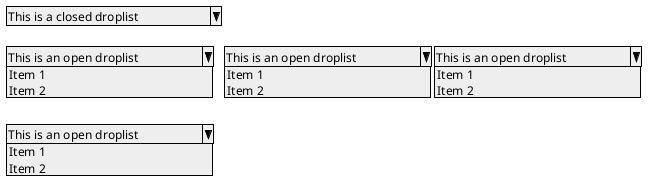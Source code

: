 @startuml
salt
{
    ^This is a closed droplist^
    .
    ^This is an open droplist^^ Item 1^^ Item 2^ | 
    ^This is an open droplist^^ Item 1^^ Item 2^ | 
    ^This is an open droplist^^ Item 1^^ Item 2^
    .
    .
    .

    ^This is an open droplist^^ Item 1^^ Item 2^
}
@enduml